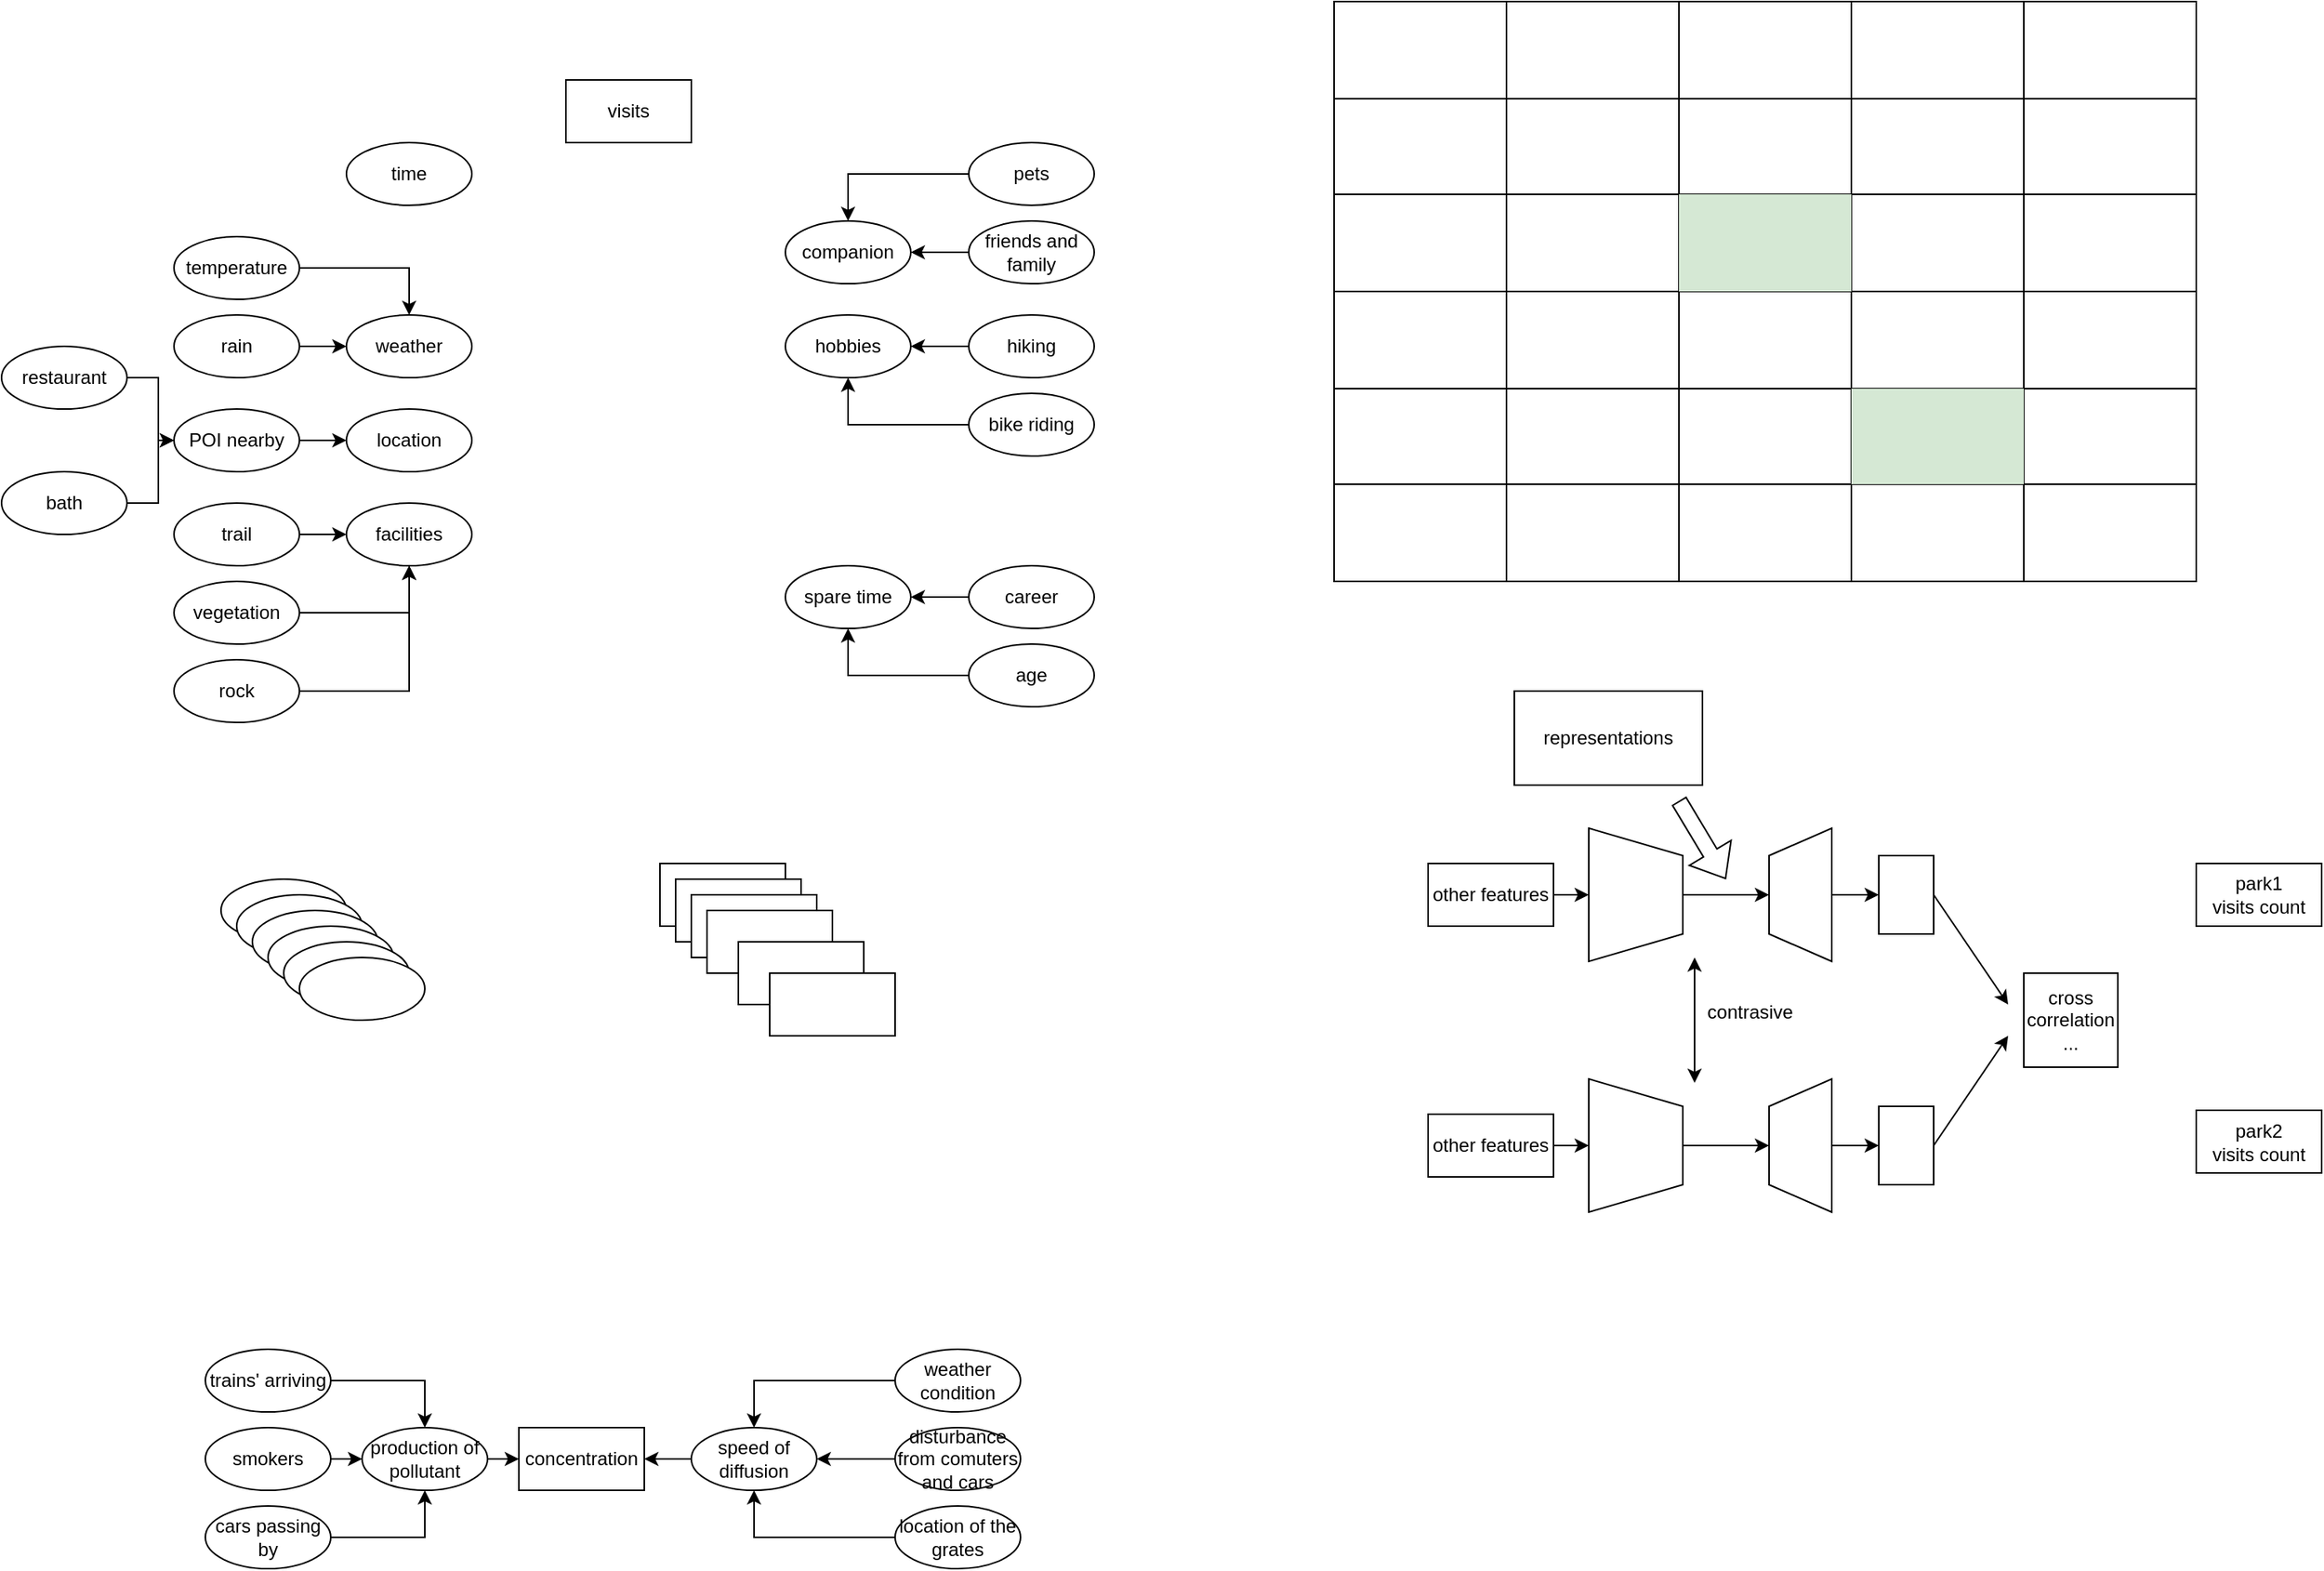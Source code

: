<mxfile version="24.8.0">
  <diagram name="第 1 页" id="IoDN4YejWcpYqLMCEsrB">
    <mxGraphModel dx="658" dy="417" grid="1" gridSize="10" guides="1" tooltips="1" connect="1" arrows="1" fold="1" page="1" pageScale="1" pageWidth="827" pageHeight="1169" math="0" shadow="0">
      <root>
        <mxCell id="0" />
        <mxCell id="1" parent="0" />
        <mxCell id="xa3RoZci5K0r1pljXXm6-1" value="" style="rounded=0;whiteSpace=wrap;html=1;" parent="1" vertex="1">
          <mxGeometry x="550" y="570" width="80" height="40" as="geometry" />
        </mxCell>
        <mxCell id="xa3RoZci5K0r1pljXXm6-4" value="visits" style="rounded=0;whiteSpace=wrap;html=1;" parent="1" vertex="1">
          <mxGeometry x="490" y="70" width="80" height="40" as="geometry" />
        </mxCell>
        <mxCell id="xa3RoZci5K0r1pljXXm6-26" value="" style="edgeStyle=orthogonalEdgeStyle;rounded=0;orthogonalLoop=1;jettySize=auto;html=1;" parent="1" source="xa3RoZci5K0r1pljXXm6-5" target="xa3RoZci5K0r1pljXXm6-16" edge="1">
          <mxGeometry relative="1" as="geometry" />
        </mxCell>
        <mxCell id="xa3RoZci5K0r1pljXXm6-5" value="restaurant" style="ellipse;whiteSpace=wrap;html=1;" parent="1" vertex="1">
          <mxGeometry x="130" y="240" width="80" height="40" as="geometry" />
        </mxCell>
        <mxCell id="xa3RoZci5K0r1pljXXm6-25" style="edgeStyle=orthogonalEdgeStyle;rounded=0;orthogonalLoop=1;jettySize=auto;html=1;exitX=1;exitY=0.5;exitDx=0;exitDy=0;entryX=0.5;entryY=1;entryDx=0;entryDy=0;" parent="1" source="xa3RoZci5K0r1pljXXm6-6" target="xa3RoZci5K0r1pljXXm6-12" edge="1">
          <mxGeometry relative="1" as="geometry" />
        </mxCell>
        <mxCell id="xa3RoZci5K0r1pljXXm6-6" value="rock" style="ellipse;whiteSpace=wrap;html=1;" parent="1" vertex="1">
          <mxGeometry x="240" y="440" width="80" height="40" as="geometry" />
        </mxCell>
        <mxCell id="xa3RoZci5K0r1pljXXm6-7" value="" style="ellipse;whiteSpace=wrap;html=1;" parent="1" vertex="1">
          <mxGeometry x="270" y="580" width="80" height="40" as="geometry" />
        </mxCell>
        <mxCell id="xa3RoZci5K0r1pljXXm6-8" value="spare time" style="ellipse;whiteSpace=wrap;html=1;" parent="1" vertex="1">
          <mxGeometry x="630" y="380" width="80" height="40" as="geometry" />
        </mxCell>
        <mxCell id="xa3RoZci5K0r1pljXXm6-9" value="weather" style="ellipse;whiteSpace=wrap;html=1;" parent="1" vertex="1">
          <mxGeometry x="350" y="220" width="80" height="40" as="geometry" />
        </mxCell>
        <mxCell id="xa3RoZci5K0r1pljXXm6-10" value="hobbies" style="ellipse;whiteSpace=wrap;html=1;" parent="1" vertex="1">
          <mxGeometry x="630" y="220" width="80" height="40" as="geometry" />
        </mxCell>
        <mxCell id="xa3RoZci5K0r1pljXXm6-11" value="companion" style="ellipse;whiteSpace=wrap;html=1;" parent="1" vertex="1">
          <mxGeometry x="630" y="160" width="80" height="40" as="geometry" />
        </mxCell>
        <mxCell id="xa3RoZci5K0r1pljXXm6-12" value="facilities" style="ellipse;whiteSpace=wrap;html=1;" parent="1" vertex="1">
          <mxGeometry x="350" y="340" width="80" height="40" as="geometry" />
        </mxCell>
        <mxCell id="xa3RoZci5K0r1pljXXm6-13" value="location" style="ellipse;whiteSpace=wrap;html=1;" parent="1" vertex="1">
          <mxGeometry x="350" y="280" width="80" height="40" as="geometry" />
        </mxCell>
        <mxCell id="xa3RoZci5K0r1pljXXm6-23" value="" style="edgeStyle=orthogonalEdgeStyle;rounded=0;orthogonalLoop=1;jettySize=auto;html=1;" parent="1" source="xa3RoZci5K0r1pljXXm6-14" target="xa3RoZci5K0r1pljXXm6-12" edge="1">
          <mxGeometry relative="1" as="geometry" />
        </mxCell>
        <mxCell id="xa3RoZci5K0r1pljXXm6-14" value="vegetation" style="ellipse;whiteSpace=wrap;html=1;" parent="1" vertex="1">
          <mxGeometry x="240" y="390" width="80" height="40" as="geometry" />
        </mxCell>
        <mxCell id="xa3RoZci5K0r1pljXXm6-22" value="" style="edgeStyle=orthogonalEdgeStyle;rounded=0;orthogonalLoop=1;jettySize=auto;html=1;" parent="1" source="xa3RoZci5K0r1pljXXm6-15" target="xa3RoZci5K0r1pljXXm6-12" edge="1">
          <mxGeometry relative="1" as="geometry" />
        </mxCell>
        <mxCell id="xa3RoZci5K0r1pljXXm6-15" value="trail" style="ellipse;whiteSpace=wrap;html=1;" parent="1" vertex="1">
          <mxGeometry x="240" y="340" width="80" height="40" as="geometry" />
        </mxCell>
        <mxCell id="xa3RoZci5K0r1pljXXm6-19" value="" style="edgeStyle=orthogonalEdgeStyle;rounded=0;orthogonalLoop=1;jettySize=auto;html=1;" parent="1" source="xa3RoZci5K0r1pljXXm6-16" target="xa3RoZci5K0r1pljXXm6-13" edge="1">
          <mxGeometry relative="1" as="geometry" />
        </mxCell>
        <mxCell id="xa3RoZci5K0r1pljXXm6-16" value="POI nearby" style="ellipse;whiteSpace=wrap;html=1;" parent="1" vertex="1">
          <mxGeometry x="240" y="280" width="80" height="40" as="geometry" />
        </mxCell>
        <mxCell id="xa3RoZci5K0r1pljXXm6-20" value="" style="edgeStyle=orthogonalEdgeStyle;rounded=0;orthogonalLoop=1;jettySize=auto;html=1;" parent="1" source="xa3RoZci5K0r1pljXXm6-17" target="xa3RoZci5K0r1pljXXm6-9" edge="1">
          <mxGeometry relative="1" as="geometry" />
        </mxCell>
        <mxCell id="xa3RoZci5K0r1pljXXm6-17" value="rain" style="ellipse;whiteSpace=wrap;html=1;" parent="1" vertex="1">
          <mxGeometry x="240" y="220" width="80" height="40" as="geometry" />
        </mxCell>
        <mxCell id="xa3RoZci5K0r1pljXXm6-21" value="" style="edgeStyle=orthogonalEdgeStyle;rounded=0;orthogonalLoop=1;jettySize=auto;html=1;" parent="1" source="xa3RoZci5K0r1pljXXm6-18" target="xa3RoZci5K0r1pljXXm6-9" edge="1">
          <mxGeometry relative="1" as="geometry" />
        </mxCell>
        <mxCell id="xa3RoZci5K0r1pljXXm6-18" value="temperature" style="ellipse;whiteSpace=wrap;html=1;" parent="1" vertex="1">
          <mxGeometry x="240" y="170" width="80" height="40" as="geometry" />
        </mxCell>
        <mxCell id="xa3RoZci5K0r1pljXXm6-27" value="" style="ellipse;whiteSpace=wrap;html=1;" parent="1" vertex="1">
          <mxGeometry x="280" y="590" width="80" height="40" as="geometry" />
        </mxCell>
        <mxCell id="xa3RoZci5K0r1pljXXm6-41" value="" style="edgeStyle=orthogonalEdgeStyle;rounded=0;orthogonalLoop=1;jettySize=auto;html=1;" parent="1" source="xa3RoZci5K0r1pljXXm6-28" target="xa3RoZci5K0r1pljXXm6-8" edge="1">
          <mxGeometry relative="1" as="geometry" />
        </mxCell>
        <mxCell id="xa3RoZci5K0r1pljXXm6-28" value="age" style="ellipse;whiteSpace=wrap;html=1;" parent="1" vertex="1">
          <mxGeometry x="747" y="430" width="80" height="40" as="geometry" />
        </mxCell>
        <mxCell id="xa3RoZci5K0r1pljXXm6-33" value="" style="edgeStyle=orthogonalEdgeStyle;rounded=0;orthogonalLoop=1;jettySize=auto;html=1;" parent="1" source="xa3RoZci5K0r1pljXXm6-29" target="xa3RoZci5K0r1pljXXm6-11" edge="1">
          <mxGeometry relative="1" as="geometry" />
        </mxCell>
        <mxCell id="xa3RoZci5K0r1pljXXm6-29" value="friends and family" style="ellipse;whiteSpace=wrap;html=1;" parent="1" vertex="1">
          <mxGeometry x="747" y="160" width="80" height="40" as="geometry" />
        </mxCell>
        <mxCell id="xa3RoZci5K0r1pljXXm6-34" value="" style="edgeStyle=orthogonalEdgeStyle;rounded=0;orthogonalLoop=1;jettySize=auto;html=1;" parent="1" source="xa3RoZci5K0r1pljXXm6-30" target="xa3RoZci5K0r1pljXXm6-11" edge="1">
          <mxGeometry relative="1" as="geometry" />
        </mxCell>
        <mxCell id="xa3RoZci5K0r1pljXXm6-30" value="pets" style="ellipse;whiteSpace=wrap;html=1;" parent="1" vertex="1">
          <mxGeometry x="747" y="110" width="80" height="40" as="geometry" />
        </mxCell>
        <mxCell id="xa3RoZci5K0r1pljXXm6-32" value="" style="edgeStyle=orthogonalEdgeStyle;rounded=0;orthogonalLoop=1;jettySize=auto;html=1;" parent="1" source="xa3RoZci5K0r1pljXXm6-31" target="xa3RoZci5K0r1pljXXm6-16" edge="1">
          <mxGeometry relative="1" as="geometry" />
        </mxCell>
        <mxCell id="xa3RoZci5K0r1pljXXm6-31" value="bath" style="ellipse;whiteSpace=wrap;html=1;" parent="1" vertex="1">
          <mxGeometry x="130" y="320" width="80" height="40" as="geometry" />
        </mxCell>
        <mxCell id="xa3RoZci5K0r1pljXXm6-40" value="" style="edgeStyle=orthogonalEdgeStyle;rounded=0;orthogonalLoop=1;jettySize=auto;html=1;" parent="1" source="xa3RoZci5K0r1pljXXm6-35" target="xa3RoZci5K0r1pljXXm6-8" edge="1">
          <mxGeometry relative="1" as="geometry" />
        </mxCell>
        <mxCell id="xa3RoZci5K0r1pljXXm6-35" value="career" style="ellipse;whiteSpace=wrap;html=1;" parent="1" vertex="1">
          <mxGeometry x="747" y="380" width="80" height="40" as="geometry" />
        </mxCell>
        <mxCell id="xa3RoZci5K0r1pljXXm6-39" value="" style="edgeStyle=orthogonalEdgeStyle;rounded=0;orthogonalLoop=1;jettySize=auto;html=1;" parent="1" source="xa3RoZci5K0r1pljXXm6-36" target="xa3RoZci5K0r1pljXXm6-10" edge="1">
          <mxGeometry relative="1" as="geometry" />
        </mxCell>
        <mxCell id="xa3RoZci5K0r1pljXXm6-36" value="bike riding" style="ellipse;whiteSpace=wrap;html=1;" parent="1" vertex="1">
          <mxGeometry x="747" y="270" width="80" height="40" as="geometry" />
        </mxCell>
        <mxCell id="xa3RoZci5K0r1pljXXm6-38" value="" style="edgeStyle=orthogonalEdgeStyle;rounded=0;orthogonalLoop=1;jettySize=auto;html=1;" parent="1" source="xa3RoZci5K0r1pljXXm6-37" target="xa3RoZci5K0r1pljXXm6-10" edge="1">
          <mxGeometry relative="1" as="geometry" />
        </mxCell>
        <mxCell id="xa3RoZci5K0r1pljXXm6-37" value="hiking" style="ellipse;whiteSpace=wrap;html=1;" parent="1" vertex="1">
          <mxGeometry x="747" y="220" width="80" height="40" as="geometry" />
        </mxCell>
        <mxCell id="xa3RoZci5K0r1pljXXm6-42" value="" style="ellipse;whiteSpace=wrap;html=1;" parent="1" vertex="1">
          <mxGeometry x="290" y="600" width="80" height="40" as="geometry" />
        </mxCell>
        <mxCell id="xa3RoZci5K0r1pljXXm6-43" value="" style="ellipse;whiteSpace=wrap;html=1;" parent="1" vertex="1">
          <mxGeometry x="300" y="610" width="80" height="40" as="geometry" />
        </mxCell>
        <mxCell id="xa3RoZci5K0r1pljXXm6-44" value="" style="ellipse;whiteSpace=wrap;html=1;" parent="1" vertex="1">
          <mxGeometry x="310" y="620" width="80" height="40" as="geometry" />
        </mxCell>
        <mxCell id="xa3RoZci5K0r1pljXXm6-45" value="time" style="ellipse;whiteSpace=wrap;html=1;" parent="1" vertex="1">
          <mxGeometry x="350" y="110" width="80" height="40" as="geometry" />
        </mxCell>
        <mxCell id="xa3RoZci5K0r1pljXXm6-46" value="" style="rounded=0;whiteSpace=wrap;html=1;" parent="1" vertex="1">
          <mxGeometry x="560" y="580" width="80" height="40" as="geometry" />
        </mxCell>
        <mxCell id="xa3RoZci5K0r1pljXXm6-47" value="" style="rounded=0;whiteSpace=wrap;html=1;" parent="1" vertex="1">
          <mxGeometry x="570" y="590" width="80" height="40" as="geometry" />
        </mxCell>
        <mxCell id="xa3RoZci5K0r1pljXXm6-48" value="cross correlation&lt;div&gt;...&lt;/div&gt;" style="rounded=0;whiteSpace=wrap;html=1;" parent="1" vertex="1">
          <mxGeometry x="1420" y="640" width="60" height="60" as="geometry" />
        </mxCell>
        <mxCell id="xa3RoZci5K0r1pljXXm6-49" value="other features" style="rounded=0;whiteSpace=wrap;html=1;" parent="1" vertex="1">
          <mxGeometry x="1040" y="570" width="80" height="40" as="geometry" />
        </mxCell>
        <mxCell id="xa3RoZci5K0r1pljXXm6-50" value="park1&lt;div&gt;visits count&lt;/div&gt;" style="rounded=0;whiteSpace=wrap;html=1;" parent="1" vertex="1">
          <mxGeometry x="1530" y="570" width="80" height="40" as="geometry" />
        </mxCell>
        <mxCell id="yd0O2rHegaEqOnrl_HZZ-1" value="" style="shape=table;startSize=0;container=1;collapsible=0;childLayout=tableLayout;fontSize=16;" parent="1" vertex="1">
          <mxGeometry x="980" y="20" width="550" height="370" as="geometry" />
        </mxCell>
        <mxCell id="yd0O2rHegaEqOnrl_HZZ-35" style="shape=tableRow;horizontal=0;startSize=0;swimlaneHead=0;swimlaneBody=0;strokeColor=inherit;top=0;left=0;bottom=0;right=0;collapsible=0;dropTarget=0;fillColor=none;points=[[0,0.5],[1,0.5]];portConstraint=eastwest;fontSize=16;" parent="yd0O2rHegaEqOnrl_HZZ-1" vertex="1">
          <mxGeometry width="550" height="62" as="geometry" />
        </mxCell>
        <mxCell id="yd0O2rHegaEqOnrl_HZZ-36" style="shape=partialRectangle;html=1;whiteSpace=wrap;connectable=0;strokeColor=inherit;overflow=hidden;fillColor=none;top=0;left=0;bottom=0;right=0;pointerEvents=1;fontSize=16;" parent="yd0O2rHegaEqOnrl_HZZ-35" vertex="1">
          <mxGeometry width="110" height="62" as="geometry">
            <mxRectangle width="110" height="62" as="alternateBounds" />
          </mxGeometry>
        </mxCell>
        <mxCell id="yd0O2rHegaEqOnrl_HZZ-37" style="shape=partialRectangle;html=1;whiteSpace=wrap;connectable=0;strokeColor=inherit;overflow=hidden;fillColor=none;top=0;left=0;bottom=0;right=0;pointerEvents=1;fontSize=16;" parent="yd0O2rHegaEqOnrl_HZZ-35" vertex="1">
          <mxGeometry x="110" width="110" height="62" as="geometry">
            <mxRectangle width="110" height="62" as="alternateBounds" />
          </mxGeometry>
        </mxCell>
        <mxCell id="yd0O2rHegaEqOnrl_HZZ-38" style="shape=partialRectangle;html=1;whiteSpace=wrap;connectable=0;strokeColor=inherit;overflow=hidden;fillColor=none;top=0;left=0;bottom=0;right=0;pointerEvents=1;fontSize=16;" parent="yd0O2rHegaEqOnrl_HZZ-35" vertex="1">
          <mxGeometry x="220" width="110" height="62" as="geometry">
            <mxRectangle width="110" height="62" as="alternateBounds" />
          </mxGeometry>
        </mxCell>
        <mxCell id="yd0O2rHegaEqOnrl_HZZ-39" style="shape=partialRectangle;html=1;whiteSpace=wrap;connectable=0;strokeColor=inherit;overflow=hidden;fillColor=none;top=0;left=0;bottom=0;right=0;pointerEvents=1;fontSize=16;" parent="yd0O2rHegaEqOnrl_HZZ-35" vertex="1">
          <mxGeometry x="330" width="110" height="62" as="geometry">
            <mxRectangle width="110" height="62" as="alternateBounds" />
          </mxGeometry>
        </mxCell>
        <mxCell id="yd0O2rHegaEqOnrl_HZZ-40" style="shape=partialRectangle;html=1;whiteSpace=wrap;connectable=0;strokeColor=inherit;overflow=hidden;fillColor=none;top=0;left=0;bottom=0;right=0;pointerEvents=1;fontSize=16;" parent="yd0O2rHegaEqOnrl_HZZ-35" vertex="1">
          <mxGeometry x="440" width="110" height="62" as="geometry">
            <mxRectangle width="110" height="62" as="alternateBounds" />
          </mxGeometry>
        </mxCell>
        <mxCell id="yd0O2rHegaEqOnrl_HZZ-29" style="shape=tableRow;horizontal=0;startSize=0;swimlaneHead=0;swimlaneBody=0;strokeColor=inherit;top=0;left=0;bottom=0;right=0;collapsible=0;dropTarget=0;fillColor=none;points=[[0,0.5],[1,0.5]];portConstraint=eastwest;fontSize=16;" parent="yd0O2rHegaEqOnrl_HZZ-1" vertex="1">
          <mxGeometry y="62" width="550" height="61" as="geometry" />
        </mxCell>
        <mxCell id="yd0O2rHegaEqOnrl_HZZ-30" style="shape=partialRectangle;html=1;whiteSpace=wrap;connectable=0;strokeColor=inherit;overflow=hidden;fillColor=none;top=0;left=0;bottom=0;right=0;pointerEvents=1;fontSize=16;" parent="yd0O2rHegaEqOnrl_HZZ-29" vertex="1">
          <mxGeometry width="110" height="61" as="geometry">
            <mxRectangle width="110" height="61" as="alternateBounds" />
          </mxGeometry>
        </mxCell>
        <mxCell id="yd0O2rHegaEqOnrl_HZZ-31" style="shape=partialRectangle;html=1;whiteSpace=wrap;connectable=0;strokeColor=inherit;overflow=hidden;fillColor=none;top=0;left=0;bottom=0;right=0;pointerEvents=1;fontSize=16;" parent="yd0O2rHegaEqOnrl_HZZ-29" vertex="1">
          <mxGeometry x="110" width="110" height="61" as="geometry">
            <mxRectangle width="110" height="61" as="alternateBounds" />
          </mxGeometry>
        </mxCell>
        <mxCell id="yd0O2rHegaEqOnrl_HZZ-32" style="shape=partialRectangle;html=1;whiteSpace=wrap;connectable=0;strokeColor=inherit;overflow=hidden;fillColor=none;top=0;left=0;bottom=0;right=0;pointerEvents=1;fontSize=16;" parent="yd0O2rHegaEqOnrl_HZZ-29" vertex="1">
          <mxGeometry x="220" width="110" height="61" as="geometry">
            <mxRectangle width="110" height="61" as="alternateBounds" />
          </mxGeometry>
        </mxCell>
        <mxCell id="yd0O2rHegaEqOnrl_HZZ-33" style="shape=partialRectangle;html=1;whiteSpace=wrap;connectable=0;strokeColor=inherit;overflow=hidden;fillColor=none;top=0;left=0;bottom=0;right=0;pointerEvents=1;fontSize=16;" parent="yd0O2rHegaEqOnrl_HZZ-29" vertex="1">
          <mxGeometry x="330" width="110" height="61" as="geometry">
            <mxRectangle width="110" height="61" as="alternateBounds" />
          </mxGeometry>
        </mxCell>
        <mxCell id="yd0O2rHegaEqOnrl_HZZ-34" style="shape=partialRectangle;html=1;whiteSpace=wrap;connectable=0;strokeColor=inherit;overflow=hidden;fillColor=none;top=0;left=0;bottom=0;right=0;pointerEvents=1;fontSize=16;" parent="yd0O2rHegaEqOnrl_HZZ-29" vertex="1">
          <mxGeometry x="440" width="110" height="61" as="geometry">
            <mxRectangle width="110" height="61" as="alternateBounds" />
          </mxGeometry>
        </mxCell>
        <mxCell id="yd0O2rHegaEqOnrl_HZZ-23" style="shape=tableRow;horizontal=0;startSize=0;swimlaneHead=0;swimlaneBody=0;strokeColor=inherit;top=0;left=0;bottom=0;right=0;collapsible=0;dropTarget=0;fillColor=none;points=[[0,0.5],[1,0.5]];portConstraint=eastwest;fontSize=16;" parent="yd0O2rHegaEqOnrl_HZZ-1" vertex="1">
          <mxGeometry y="123" width="550" height="62" as="geometry" />
        </mxCell>
        <mxCell id="yd0O2rHegaEqOnrl_HZZ-24" style="shape=partialRectangle;html=1;whiteSpace=wrap;connectable=0;strokeColor=inherit;overflow=hidden;fillColor=none;top=0;left=0;bottom=0;right=0;pointerEvents=1;fontSize=16;" parent="yd0O2rHegaEqOnrl_HZZ-23" vertex="1">
          <mxGeometry width="110" height="62" as="geometry">
            <mxRectangle width="110" height="62" as="alternateBounds" />
          </mxGeometry>
        </mxCell>
        <mxCell id="yd0O2rHegaEqOnrl_HZZ-25" style="shape=partialRectangle;html=1;whiteSpace=wrap;connectable=0;strokeColor=inherit;overflow=hidden;fillColor=none;top=0;left=0;bottom=0;right=0;pointerEvents=1;fontSize=16;" parent="yd0O2rHegaEqOnrl_HZZ-23" vertex="1">
          <mxGeometry x="110" width="110" height="62" as="geometry">
            <mxRectangle width="110" height="62" as="alternateBounds" />
          </mxGeometry>
        </mxCell>
        <mxCell id="yd0O2rHegaEqOnrl_HZZ-26" style="shape=partialRectangle;html=1;whiteSpace=wrap;connectable=0;strokeColor=#82b366;overflow=hidden;fillColor=#d5e8d4;top=0;left=0;bottom=0;right=0;pointerEvents=1;fontSize=16;" parent="yd0O2rHegaEqOnrl_HZZ-23" vertex="1">
          <mxGeometry x="220" width="110" height="62" as="geometry">
            <mxRectangle width="110" height="62" as="alternateBounds" />
          </mxGeometry>
        </mxCell>
        <mxCell id="yd0O2rHegaEqOnrl_HZZ-27" style="shape=partialRectangle;html=1;whiteSpace=wrap;connectable=0;strokeColor=inherit;overflow=hidden;fillColor=none;top=0;left=0;bottom=0;right=0;pointerEvents=1;fontSize=16;" parent="yd0O2rHegaEqOnrl_HZZ-23" vertex="1">
          <mxGeometry x="330" width="110" height="62" as="geometry">
            <mxRectangle width="110" height="62" as="alternateBounds" />
          </mxGeometry>
        </mxCell>
        <mxCell id="yd0O2rHegaEqOnrl_HZZ-28" style="shape=partialRectangle;html=1;whiteSpace=wrap;connectable=0;strokeColor=inherit;overflow=hidden;fillColor=none;top=0;left=0;bottom=0;right=0;pointerEvents=1;fontSize=16;" parent="yd0O2rHegaEqOnrl_HZZ-23" vertex="1">
          <mxGeometry x="440" width="110" height="62" as="geometry">
            <mxRectangle width="110" height="62" as="alternateBounds" />
          </mxGeometry>
        </mxCell>
        <mxCell id="yd0O2rHegaEqOnrl_HZZ-2" value="" style="shape=tableRow;horizontal=0;startSize=0;swimlaneHead=0;swimlaneBody=0;strokeColor=inherit;top=0;left=0;bottom=0;right=0;collapsible=0;dropTarget=0;fillColor=none;points=[[0,0.5],[1,0.5]];portConstraint=eastwest;fontSize=16;" parent="yd0O2rHegaEqOnrl_HZZ-1" vertex="1">
          <mxGeometry y="185" width="550" height="62" as="geometry" />
        </mxCell>
        <mxCell id="yd0O2rHegaEqOnrl_HZZ-20" style="shape=partialRectangle;html=1;whiteSpace=wrap;connectable=0;strokeColor=inherit;overflow=hidden;fillColor=none;top=0;left=0;bottom=0;right=0;pointerEvents=1;fontSize=16;" parent="yd0O2rHegaEqOnrl_HZZ-2" vertex="1">
          <mxGeometry width="110" height="62" as="geometry">
            <mxRectangle width="110" height="62" as="alternateBounds" />
          </mxGeometry>
        </mxCell>
        <mxCell id="yd0O2rHegaEqOnrl_HZZ-14" style="shape=partialRectangle;html=1;whiteSpace=wrap;connectable=0;strokeColor=inherit;overflow=hidden;fillColor=none;top=0;left=0;bottom=0;right=0;pointerEvents=1;fontSize=16;" parent="yd0O2rHegaEqOnrl_HZZ-2" vertex="1">
          <mxGeometry x="110" width="110" height="62" as="geometry">
            <mxRectangle width="110" height="62" as="alternateBounds" />
          </mxGeometry>
        </mxCell>
        <mxCell id="yd0O2rHegaEqOnrl_HZZ-3" value="" style="shape=partialRectangle;html=1;whiteSpace=wrap;connectable=0;strokeColor=inherit;overflow=hidden;fillColor=none;top=0;left=0;bottom=0;right=0;pointerEvents=1;fontSize=16;" parent="yd0O2rHegaEqOnrl_HZZ-2" vertex="1">
          <mxGeometry x="220" width="110" height="62" as="geometry">
            <mxRectangle width="110" height="62" as="alternateBounds" />
          </mxGeometry>
        </mxCell>
        <mxCell id="yd0O2rHegaEqOnrl_HZZ-4" value="" style="shape=partialRectangle;html=1;whiteSpace=wrap;connectable=0;strokeColor=inherit;overflow=hidden;fillColor=none;top=0;left=0;bottom=0;right=0;pointerEvents=1;fontSize=16;" parent="yd0O2rHegaEqOnrl_HZZ-2" vertex="1">
          <mxGeometry x="330" width="110" height="62" as="geometry">
            <mxRectangle width="110" height="62" as="alternateBounds" />
          </mxGeometry>
        </mxCell>
        <mxCell id="yd0O2rHegaEqOnrl_HZZ-5" value="" style="shape=partialRectangle;html=1;whiteSpace=wrap;connectable=0;strokeColor=inherit;overflow=hidden;fillColor=none;top=0;left=0;bottom=0;right=0;pointerEvents=1;fontSize=16;" parent="yd0O2rHegaEqOnrl_HZZ-2" vertex="1">
          <mxGeometry x="440" width="110" height="62" as="geometry">
            <mxRectangle width="110" height="62" as="alternateBounds" />
          </mxGeometry>
        </mxCell>
        <mxCell id="yd0O2rHegaEqOnrl_HZZ-6" value="" style="shape=tableRow;horizontal=0;startSize=0;swimlaneHead=0;swimlaneBody=0;strokeColor=inherit;top=0;left=0;bottom=0;right=0;collapsible=0;dropTarget=0;fillColor=none;points=[[0,0.5],[1,0.5]];portConstraint=eastwest;fontSize=16;" parent="yd0O2rHegaEqOnrl_HZZ-1" vertex="1">
          <mxGeometry y="247" width="550" height="61" as="geometry" />
        </mxCell>
        <mxCell id="yd0O2rHegaEqOnrl_HZZ-21" style="shape=partialRectangle;html=1;whiteSpace=wrap;connectable=0;strokeColor=inherit;overflow=hidden;fillColor=none;top=0;left=0;bottom=0;right=0;pointerEvents=1;fontSize=16;" parent="yd0O2rHegaEqOnrl_HZZ-6" vertex="1">
          <mxGeometry width="110" height="61" as="geometry">
            <mxRectangle width="110" height="61" as="alternateBounds" />
          </mxGeometry>
        </mxCell>
        <mxCell id="yd0O2rHegaEqOnrl_HZZ-15" style="shape=partialRectangle;html=1;whiteSpace=wrap;connectable=0;strokeColor=inherit;overflow=hidden;fillColor=none;top=0;left=0;bottom=0;right=0;pointerEvents=1;fontSize=16;" parent="yd0O2rHegaEqOnrl_HZZ-6" vertex="1">
          <mxGeometry x="110" width="110" height="61" as="geometry">
            <mxRectangle width="110" height="61" as="alternateBounds" />
          </mxGeometry>
        </mxCell>
        <mxCell id="yd0O2rHegaEqOnrl_HZZ-7" value="" style="shape=partialRectangle;html=1;whiteSpace=wrap;connectable=0;strokeColor=inherit;overflow=hidden;fillColor=none;top=0;left=0;bottom=0;right=0;pointerEvents=1;fontSize=16;" parent="yd0O2rHegaEqOnrl_HZZ-6" vertex="1">
          <mxGeometry x="220" width="110" height="61" as="geometry">
            <mxRectangle width="110" height="61" as="alternateBounds" />
          </mxGeometry>
        </mxCell>
        <mxCell id="yd0O2rHegaEqOnrl_HZZ-8" value="" style="shape=partialRectangle;html=1;whiteSpace=wrap;connectable=0;strokeColor=#82b366;overflow=hidden;fillColor=#d5e8d4;top=0;left=0;bottom=0;right=0;pointerEvents=1;fontSize=16;" parent="yd0O2rHegaEqOnrl_HZZ-6" vertex="1">
          <mxGeometry x="330" width="110" height="61" as="geometry">
            <mxRectangle width="110" height="61" as="alternateBounds" />
          </mxGeometry>
        </mxCell>
        <mxCell id="yd0O2rHegaEqOnrl_HZZ-9" value="" style="shape=partialRectangle;html=1;whiteSpace=wrap;connectable=0;strokeColor=inherit;overflow=hidden;fillColor=none;top=0;left=0;bottom=0;right=0;pointerEvents=1;fontSize=16;" parent="yd0O2rHegaEqOnrl_HZZ-6" vertex="1">
          <mxGeometry x="440" width="110" height="61" as="geometry">
            <mxRectangle width="110" height="61" as="alternateBounds" />
          </mxGeometry>
        </mxCell>
        <mxCell id="yd0O2rHegaEqOnrl_HZZ-10" value="" style="shape=tableRow;horizontal=0;startSize=0;swimlaneHead=0;swimlaneBody=0;strokeColor=inherit;top=0;left=0;bottom=0;right=0;collapsible=0;dropTarget=0;fillColor=none;points=[[0,0.5],[1,0.5]];portConstraint=eastwest;fontSize=16;" parent="yd0O2rHegaEqOnrl_HZZ-1" vertex="1">
          <mxGeometry y="308" width="550" height="62" as="geometry" />
        </mxCell>
        <mxCell id="yd0O2rHegaEqOnrl_HZZ-22" style="shape=partialRectangle;html=1;whiteSpace=wrap;connectable=0;strokeColor=inherit;overflow=hidden;fillColor=none;top=0;left=0;bottom=0;right=0;pointerEvents=1;fontSize=16;" parent="yd0O2rHegaEqOnrl_HZZ-10" vertex="1">
          <mxGeometry width="110" height="62" as="geometry">
            <mxRectangle width="110" height="62" as="alternateBounds" />
          </mxGeometry>
        </mxCell>
        <mxCell id="yd0O2rHegaEqOnrl_HZZ-16" style="shape=partialRectangle;html=1;whiteSpace=wrap;connectable=0;strokeColor=inherit;overflow=hidden;fillColor=none;top=0;left=0;bottom=0;right=0;pointerEvents=1;fontSize=16;" parent="yd0O2rHegaEqOnrl_HZZ-10" vertex="1">
          <mxGeometry x="110" width="110" height="62" as="geometry">
            <mxRectangle width="110" height="62" as="alternateBounds" />
          </mxGeometry>
        </mxCell>
        <mxCell id="yd0O2rHegaEqOnrl_HZZ-11" value="" style="shape=partialRectangle;html=1;whiteSpace=wrap;connectable=0;strokeColor=inherit;overflow=hidden;fillColor=none;top=0;left=0;bottom=0;right=0;pointerEvents=1;fontSize=16;" parent="yd0O2rHegaEqOnrl_HZZ-10" vertex="1">
          <mxGeometry x="220" width="110" height="62" as="geometry">
            <mxRectangle width="110" height="62" as="alternateBounds" />
          </mxGeometry>
        </mxCell>
        <mxCell id="yd0O2rHegaEqOnrl_HZZ-12" value="" style="shape=partialRectangle;html=1;whiteSpace=wrap;connectable=0;strokeColor=inherit;overflow=hidden;fillColor=none;top=0;left=0;bottom=0;right=0;pointerEvents=1;fontSize=16;" parent="yd0O2rHegaEqOnrl_HZZ-10" vertex="1">
          <mxGeometry x="330" width="110" height="62" as="geometry">
            <mxRectangle width="110" height="62" as="alternateBounds" />
          </mxGeometry>
        </mxCell>
        <mxCell id="yd0O2rHegaEqOnrl_HZZ-13" value="" style="shape=partialRectangle;html=1;whiteSpace=wrap;connectable=0;strokeColor=inherit;overflow=hidden;fillColor=none;top=0;left=0;bottom=0;right=0;pointerEvents=1;fontSize=16;" parent="yd0O2rHegaEqOnrl_HZZ-10" vertex="1">
          <mxGeometry x="440" width="110" height="62" as="geometry">
            <mxRectangle width="110" height="62" as="alternateBounds" />
          </mxGeometry>
        </mxCell>
        <mxCell id="yd0O2rHegaEqOnrl_HZZ-61" style="edgeStyle=orthogonalEdgeStyle;rounded=0;orthogonalLoop=1;jettySize=auto;html=1;exitX=1;exitY=0.5;exitDx=0;exitDy=0;entryX=0.5;entryY=1;entryDx=0;entryDy=0;" parent="1" source="yd0O2rHegaEqOnrl_HZZ-44" target="yd0O2rHegaEqOnrl_HZZ-56" edge="1">
          <mxGeometry relative="1" as="geometry" />
        </mxCell>
        <mxCell id="yd0O2rHegaEqOnrl_HZZ-44" value="other features" style="rounded=0;whiteSpace=wrap;html=1;" parent="1" vertex="1">
          <mxGeometry x="1040" y="730" width="80" height="40" as="geometry" />
        </mxCell>
        <mxCell id="yd0O2rHegaEqOnrl_HZZ-45" value="park2&lt;div&gt;visits count&lt;/div&gt;" style="rounded=0;whiteSpace=wrap;html=1;" parent="1" vertex="1">
          <mxGeometry x="1530" y="727.5" width="80" height="40" as="geometry" />
        </mxCell>
        <mxCell id="yd0O2rHegaEqOnrl_HZZ-46" value="" style="endArrow=classic;startArrow=classic;html=1;rounded=0;entryX=0;entryY=1.167;entryDx=0;entryDy=0;entryPerimeter=0;" parent="1" edge="1">
          <mxGeometry width="50" height="50" relative="1" as="geometry">
            <mxPoint x="1210" y="709.99" as="sourcePoint" />
            <mxPoint x="1210" y="630" as="targetPoint" />
          </mxGeometry>
        </mxCell>
        <mxCell id="yd0O2rHegaEqOnrl_HZZ-47" value="contrasive" style="text;html=1;align=center;verticalAlign=middle;resizable=0;points=[];autosize=1;strokeColor=none;fillColor=none;" parent="1" vertex="1">
          <mxGeometry x="1205" y="650" width="80" height="30" as="geometry" />
        </mxCell>
        <mxCell id="yd0O2rHegaEqOnrl_HZZ-49" value="" style="edgeStyle=orthogonalEdgeStyle;rounded=0;orthogonalLoop=1;jettySize=auto;html=1;" parent="1" source="xa3RoZci5K0r1pljXXm6-49" target="yd0O2rHegaEqOnrl_HZZ-48" edge="1">
          <mxGeometry relative="1" as="geometry">
            <mxPoint x="1120" y="590" as="sourcePoint" />
            <mxPoint x="1320" y="590" as="targetPoint" />
          </mxGeometry>
        </mxCell>
        <mxCell id="yd0O2rHegaEqOnrl_HZZ-48" value="" style="shape=trapezoid;perimeter=trapezoidPerimeter;whiteSpace=wrap;html=1;fixedSize=1;rotation=90;size=17.5;" parent="1" vertex="1">
          <mxGeometry x="1130" y="560" width="85" height="60" as="geometry" />
        </mxCell>
        <mxCell id="yd0O2rHegaEqOnrl_HZZ-51" value="" style="edgeStyle=orthogonalEdgeStyle;rounded=0;orthogonalLoop=1;jettySize=auto;html=1;" parent="1" source="yd0O2rHegaEqOnrl_HZZ-48" target="yd0O2rHegaEqOnrl_HZZ-50" edge="1">
          <mxGeometry relative="1" as="geometry">
            <mxPoint x="1203" y="590" as="sourcePoint" />
            <mxPoint x="1320" y="590" as="targetPoint" />
          </mxGeometry>
        </mxCell>
        <mxCell id="yd0O2rHegaEqOnrl_HZZ-50" value="" style="shape=trapezoid;perimeter=trapezoidPerimeter;whiteSpace=wrap;html=1;fixedSize=1;rotation=-90;size=17.5;" parent="1" vertex="1">
          <mxGeometry x="1235" y="570" width="85" height="40" as="geometry" />
        </mxCell>
        <mxCell id="yd0O2rHegaEqOnrl_HZZ-53" value="" style="edgeStyle=orthogonalEdgeStyle;rounded=0;orthogonalLoop=1;jettySize=auto;html=1;" parent="1" source="yd0O2rHegaEqOnrl_HZZ-50" target="yd0O2rHegaEqOnrl_HZZ-52" edge="1">
          <mxGeometry relative="1" as="geometry">
            <mxPoint x="1298" y="590" as="sourcePoint" />
            <mxPoint x="1450" y="590" as="targetPoint" />
          </mxGeometry>
        </mxCell>
        <mxCell id="yd0O2rHegaEqOnrl_HZZ-62" style="rounded=0;orthogonalLoop=1;jettySize=auto;html=1;exitX=0.5;exitY=1;exitDx=0;exitDy=0;" parent="1" source="yd0O2rHegaEqOnrl_HZZ-52" edge="1">
          <mxGeometry relative="1" as="geometry">
            <mxPoint x="1410" y="660" as="targetPoint" />
          </mxGeometry>
        </mxCell>
        <mxCell id="yd0O2rHegaEqOnrl_HZZ-52" value="" style="rounded=0;whiteSpace=wrap;html=1;rotation=-90;" parent="1" vertex="1">
          <mxGeometry x="1320" y="572.5" width="50" height="35" as="geometry" />
        </mxCell>
        <mxCell id="yd0O2rHegaEqOnrl_HZZ-54" value="" style="shape=flexArrow;endArrow=classic;html=1;rounded=0;" parent="1" edge="1">
          <mxGeometry width="50" height="50" relative="1" as="geometry">
            <mxPoint x="1200" y="530" as="sourcePoint" />
            <mxPoint x="1230" y="580" as="targetPoint" />
          </mxGeometry>
        </mxCell>
        <mxCell id="yd0O2rHegaEqOnrl_HZZ-55" value="representations" style="rounded=0;whiteSpace=wrap;html=1;" parent="1" vertex="1">
          <mxGeometry x="1095" y="460" width="120" height="60" as="geometry" />
        </mxCell>
        <mxCell id="yd0O2rHegaEqOnrl_HZZ-56" value="" style="shape=trapezoid;perimeter=trapezoidPerimeter;whiteSpace=wrap;html=1;fixedSize=1;rotation=90;size=17.5;" parent="1" vertex="1">
          <mxGeometry x="1130" y="720" width="85" height="60" as="geometry" />
        </mxCell>
        <mxCell id="yd0O2rHegaEqOnrl_HZZ-57" value="" style="edgeStyle=orthogonalEdgeStyle;rounded=0;orthogonalLoop=1;jettySize=auto;html=1;" parent="1" source="yd0O2rHegaEqOnrl_HZZ-56" target="yd0O2rHegaEqOnrl_HZZ-58" edge="1">
          <mxGeometry relative="1" as="geometry">
            <mxPoint x="1203" y="750" as="sourcePoint" />
            <mxPoint x="1320" y="750" as="targetPoint" />
          </mxGeometry>
        </mxCell>
        <mxCell id="yd0O2rHegaEqOnrl_HZZ-58" value="" style="shape=trapezoid;perimeter=trapezoidPerimeter;whiteSpace=wrap;html=1;fixedSize=1;rotation=-90;size=17.5;" parent="1" vertex="1">
          <mxGeometry x="1235" y="730" width="85" height="40" as="geometry" />
        </mxCell>
        <mxCell id="yd0O2rHegaEqOnrl_HZZ-59" value="" style="edgeStyle=orthogonalEdgeStyle;rounded=0;orthogonalLoop=1;jettySize=auto;html=1;" parent="1" source="yd0O2rHegaEqOnrl_HZZ-58" target="yd0O2rHegaEqOnrl_HZZ-60" edge="1">
          <mxGeometry relative="1" as="geometry">
            <mxPoint x="1298" y="750" as="sourcePoint" />
            <mxPoint x="1450" y="750" as="targetPoint" />
          </mxGeometry>
        </mxCell>
        <mxCell id="yd0O2rHegaEqOnrl_HZZ-63" style="rounded=0;orthogonalLoop=1;jettySize=auto;html=1;exitX=0.5;exitY=1;exitDx=0;exitDy=0;" parent="1" source="yd0O2rHegaEqOnrl_HZZ-60" edge="1">
          <mxGeometry relative="1" as="geometry">
            <mxPoint x="1410" y="680" as="targetPoint" />
          </mxGeometry>
        </mxCell>
        <mxCell id="yd0O2rHegaEqOnrl_HZZ-60" value="" style="rounded=0;whiteSpace=wrap;html=1;rotation=-90;" parent="1" vertex="1">
          <mxGeometry x="1320" y="732.5" width="50" height="35" as="geometry" />
        </mxCell>
        <mxCell id="yqO3b96d3zjMN4iDftqA-1" value="" style="ellipse;whiteSpace=wrap;html=1;" vertex="1" parent="1">
          <mxGeometry x="320" y="630" width="80" height="40" as="geometry" />
        </mxCell>
        <mxCell id="yqO3b96d3zjMN4iDftqA-24" value="" style="edgeStyle=orthogonalEdgeStyle;rounded=0;orthogonalLoop=1;jettySize=auto;html=1;" edge="1" parent="1" source="yqO3b96d3zjMN4iDftqA-2" target="yqO3b96d3zjMN4iDftqA-9">
          <mxGeometry relative="1" as="geometry" />
        </mxCell>
        <mxCell id="yqO3b96d3zjMN4iDftqA-2" value="trains&#39; arriving" style="ellipse;whiteSpace=wrap;html=1;" vertex="1" parent="1">
          <mxGeometry x="260" y="880" width="80" height="40" as="geometry" />
        </mxCell>
        <mxCell id="yqO3b96d3zjMN4iDftqA-4" value="" style="rounded=0;whiteSpace=wrap;html=1;" vertex="1" parent="1">
          <mxGeometry x="580" y="600" width="80" height="40" as="geometry" />
        </mxCell>
        <mxCell id="yqO3b96d3zjMN4iDftqA-6" value="" style="rounded=0;whiteSpace=wrap;html=1;" vertex="1" parent="1">
          <mxGeometry x="600" y="620" width="80" height="40" as="geometry" />
        </mxCell>
        <mxCell id="yqO3b96d3zjMN4iDftqA-8" value="" style="rounded=0;whiteSpace=wrap;html=1;" vertex="1" parent="1">
          <mxGeometry x="620" y="640" width="80" height="40" as="geometry" />
        </mxCell>
        <mxCell id="yqO3b96d3zjMN4iDftqA-20" value="" style="edgeStyle=orthogonalEdgeStyle;rounded=0;orthogonalLoop=1;jettySize=auto;html=1;" edge="1" parent="1" source="yqO3b96d3zjMN4iDftqA-9" target="yqO3b96d3zjMN4iDftqA-13">
          <mxGeometry relative="1" as="geometry" />
        </mxCell>
        <mxCell id="yqO3b96d3zjMN4iDftqA-9" value="production of pollutant" style="ellipse;whiteSpace=wrap;html=1;" vertex="1" parent="1">
          <mxGeometry x="360" y="930" width="80" height="40" as="geometry" />
        </mxCell>
        <mxCell id="yqO3b96d3zjMN4iDftqA-18" value="" style="edgeStyle=orthogonalEdgeStyle;rounded=0;orthogonalLoop=1;jettySize=auto;html=1;" edge="1" parent="1" source="yqO3b96d3zjMN4iDftqA-10" target="yqO3b96d3zjMN4iDftqA-15">
          <mxGeometry relative="1" as="geometry" />
        </mxCell>
        <mxCell id="yqO3b96d3zjMN4iDftqA-10" value="location of the grates" style="ellipse;whiteSpace=wrap;html=1;" vertex="1" parent="1">
          <mxGeometry x="700" y="980" width="80" height="40" as="geometry" />
        </mxCell>
        <mxCell id="yqO3b96d3zjMN4iDftqA-16" value="" style="edgeStyle=orthogonalEdgeStyle;rounded=0;orthogonalLoop=1;jettySize=auto;html=1;" edge="1" parent="1" source="yqO3b96d3zjMN4iDftqA-11" target="yqO3b96d3zjMN4iDftqA-15">
          <mxGeometry relative="1" as="geometry" />
        </mxCell>
        <mxCell id="yqO3b96d3zjMN4iDftqA-11" value="weather condition" style="ellipse;whiteSpace=wrap;html=1;" vertex="1" parent="1">
          <mxGeometry x="700" y="880" width="80" height="40" as="geometry" />
        </mxCell>
        <mxCell id="yqO3b96d3zjMN4iDftqA-13" value="concentration" style="rounded=0;whiteSpace=wrap;html=1;" vertex="1" parent="1">
          <mxGeometry x="460" y="930" width="80" height="40" as="geometry" />
        </mxCell>
        <mxCell id="yqO3b96d3zjMN4iDftqA-17" value="" style="edgeStyle=orthogonalEdgeStyle;rounded=0;orthogonalLoop=1;jettySize=auto;html=1;" edge="1" parent="1" source="yqO3b96d3zjMN4iDftqA-14" target="yqO3b96d3zjMN4iDftqA-15">
          <mxGeometry relative="1" as="geometry" />
        </mxCell>
        <mxCell id="yqO3b96d3zjMN4iDftqA-14" value="disturbance from comuters and cars" style="ellipse;whiteSpace=wrap;html=1;" vertex="1" parent="1">
          <mxGeometry x="700" y="930" width="80" height="40" as="geometry" />
        </mxCell>
        <mxCell id="yqO3b96d3zjMN4iDftqA-19" value="" style="edgeStyle=orthogonalEdgeStyle;rounded=0;orthogonalLoop=1;jettySize=auto;html=1;" edge="1" parent="1" source="yqO3b96d3zjMN4iDftqA-15" target="yqO3b96d3zjMN4iDftqA-13">
          <mxGeometry relative="1" as="geometry" />
        </mxCell>
        <mxCell id="yqO3b96d3zjMN4iDftqA-15" value="speed of diffusion" style="ellipse;whiteSpace=wrap;html=1;" vertex="1" parent="1">
          <mxGeometry x="570" y="930" width="80" height="40" as="geometry" />
        </mxCell>
        <mxCell id="yqO3b96d3zjMN4iDftqA-23" value="" style="edgeStyle=orthogonalEdgeStyle;rounded=0;orthogonalLoop=1;jettySize=auto;html=1;" edge="1" parent="1" source="yqO3b96d3zjMN4iDftqA-22" target="yqO3b96d3zjMN4iDftqA-9">
          <mxGeometry relative="1" as="geometry" />
        </mxCell>
        <mxCell id="yqO3b96d3zjMN4iDftqA-22" value="smokers" style="ellipse;whiteSpace=wrap;html=1;" vertex="1" parent="1">
          <mxGeometry x="260" y="930" width="80" height="40" as="geometry" />
        </mxCell>
        <mxCell id="yqO3b96d3zjMN4iDftqA-26" value="" style="edgeStyle=orthogonalEdgeStyle;rounded=0;orthogonalLoop=1;jettySize=auto;html=1;" edge="1" parent="1" source="yqO3b96d3zjMN4iDftqA-25" target="yqO3b96d3zjMN4iDftqA-9">
          <mxGeometry relative="1" as="geometry" />
        </mxCell>
        <mxCell id="yqO3b96d3zjMN4iDftqA-25" value="cars passing by" style="ellipse;whiteSpace=wrap;html=1;" vertex="1" parent="1">
          <mxGeometry x="260" y="980" width="80" height="40" as="geometry" />
        </mxCell>
      </root>
    </mxGraphModel>
  </diagram>
</mxfile>
